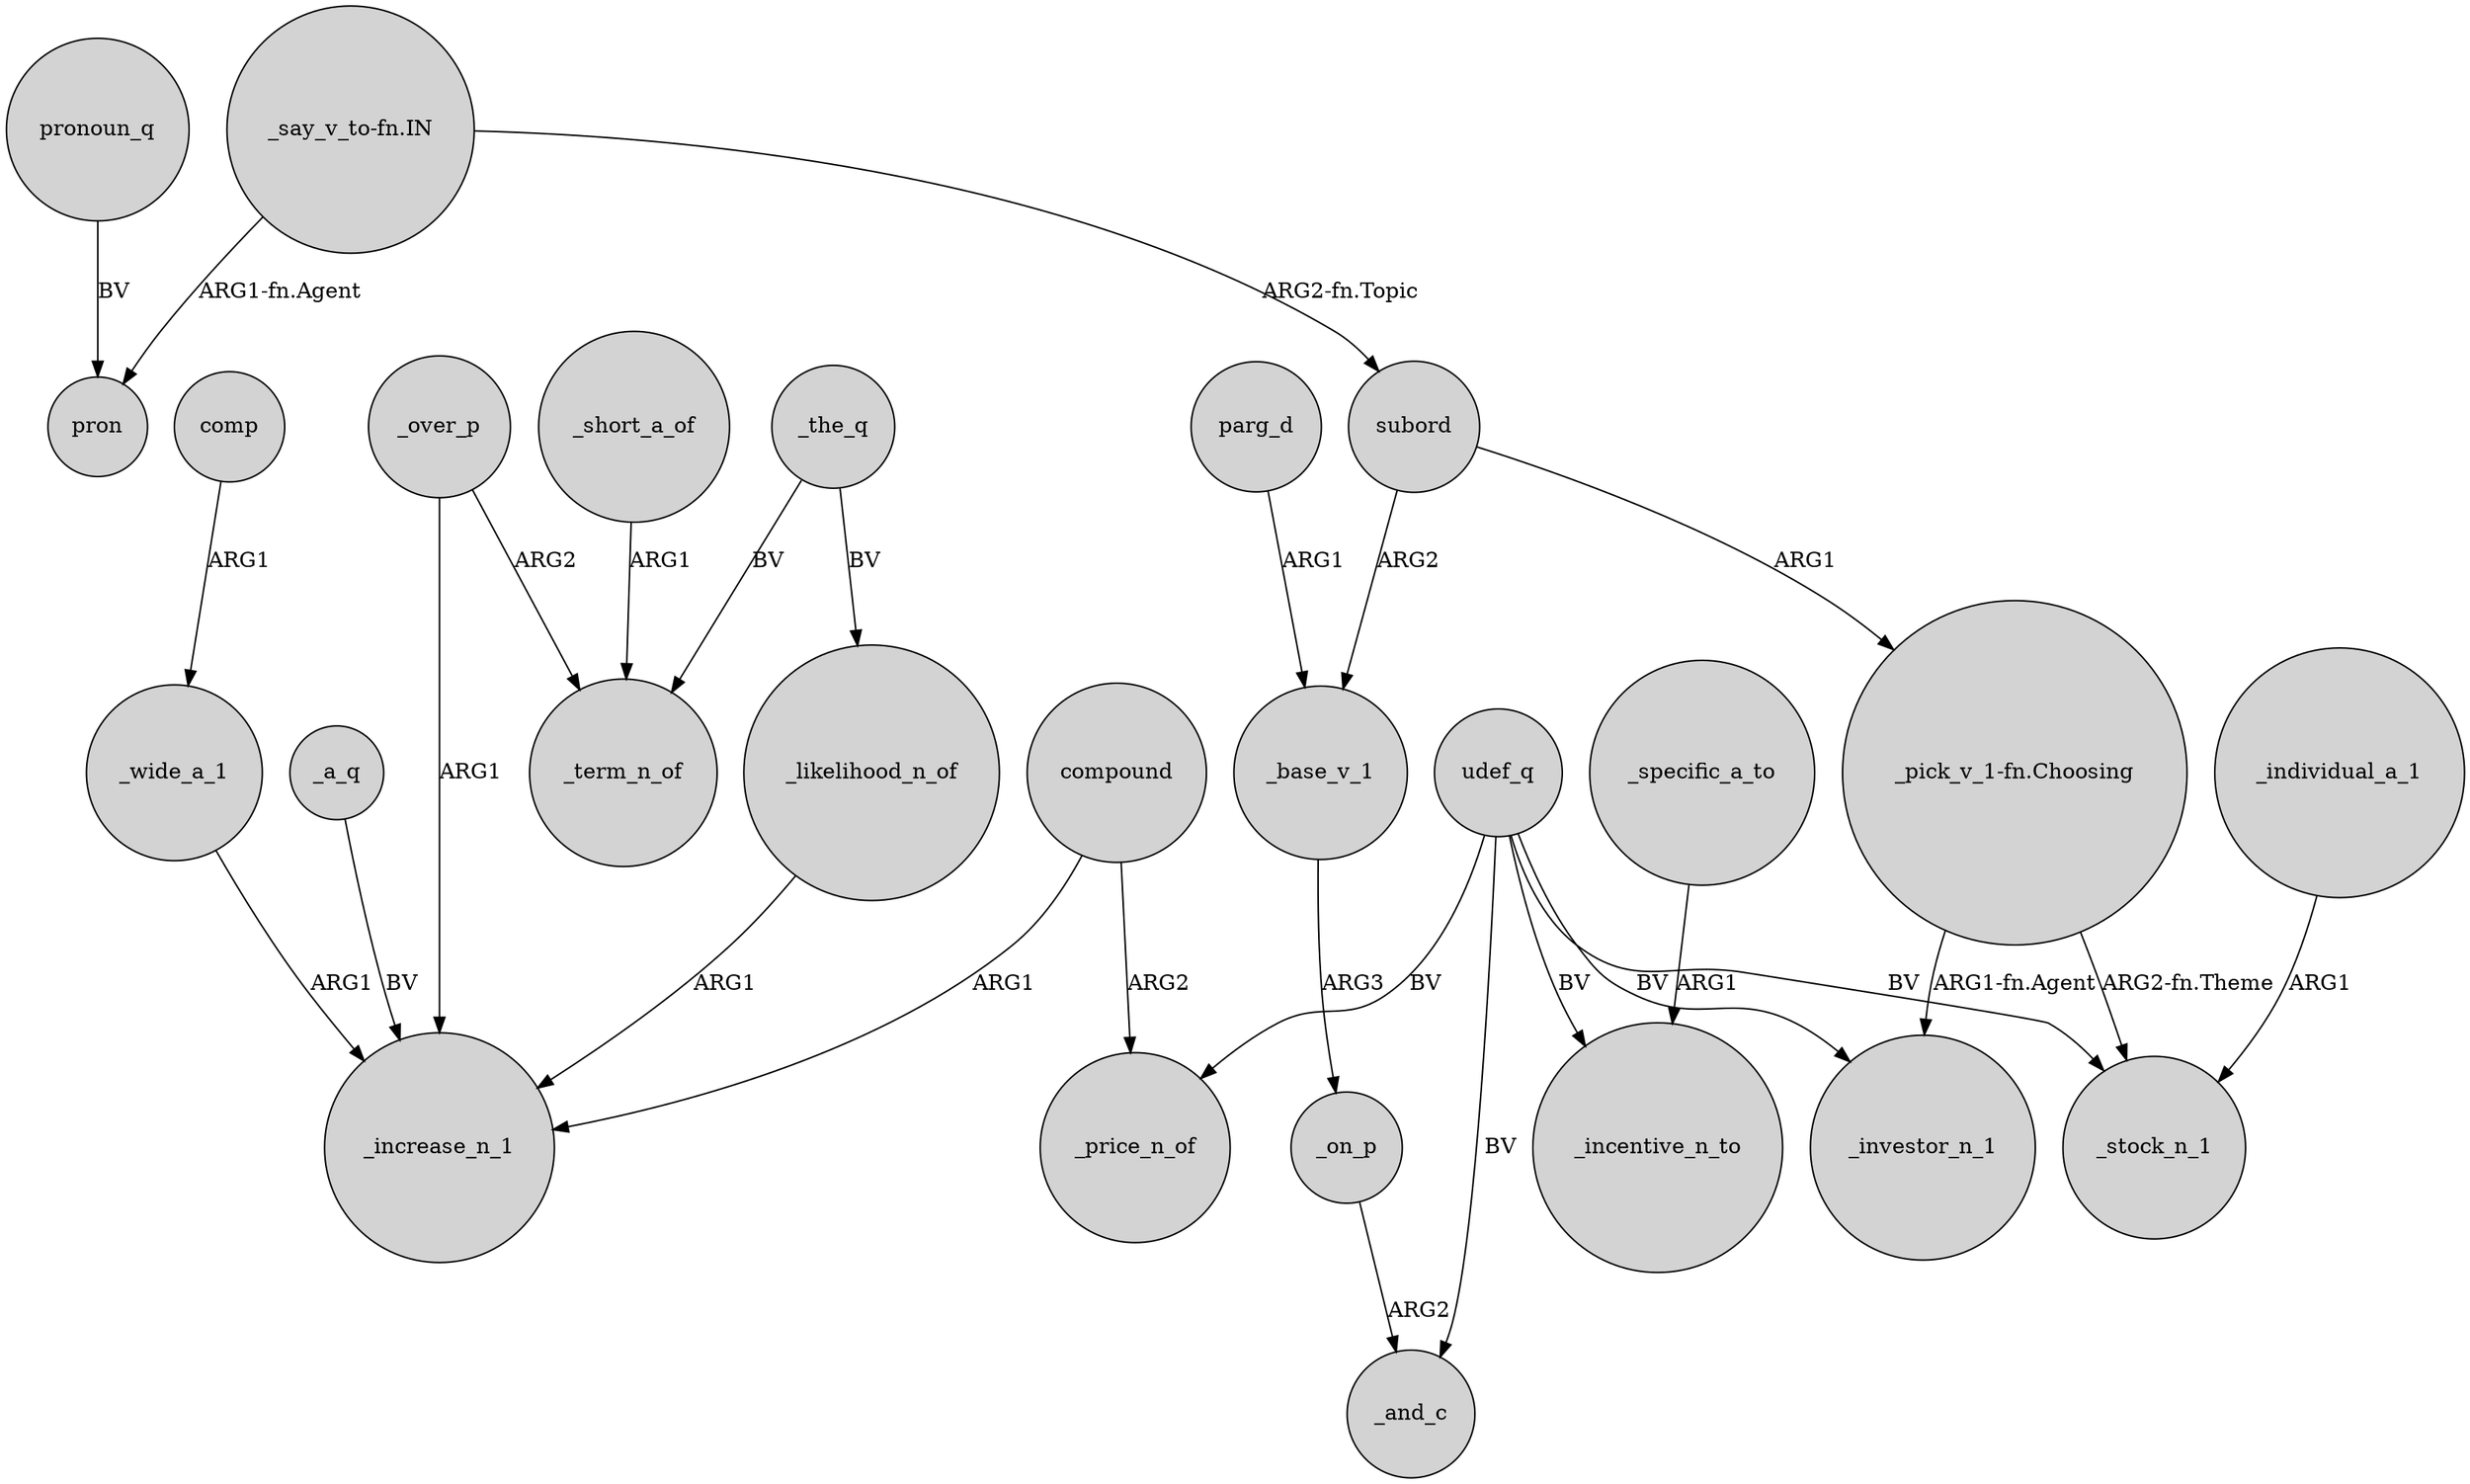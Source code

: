 digraph {
	node [shape=circle style=filled]
	subord -> _base_v_1 [label=ARG2]
	_the_q -> _likelihood_n_of [label=BV]
	compound -> _price_n_of [label=ARG2]
	_a_q -> _increase_n_1 [label=BV]
	_base_v_1 -> _on_p [label=ARG3]
	_likelihood_n_of -> _increase_n_1 [label=ARG1]
	udef_q -> _price_n_of [label=BV]
	udef_q -> _investor_n_1 [label=BV]
	udef_q -> _incentive_n_to [label=BV]
	_individual_a_1 -> _stock_n_1 [label=ARG1]
	_short_a_of -> _term_n_of [label=ARG1]
	_over_p -> _term_n_of [label=ARG2]
	subord -> "_pick_v_1-fn.Choosing" [label=ARG1]
	_specific_a_to -> _incentive_n_to [label=ARG1]
	"_pick_v_1-fn.Choosing" -> _investor_n_1 [label="ARG1-fn.Agent"]
	_the_q -> _term_n_of [label=BV]
	pronoun_q -> pron [label=BV]
	_wide_a_1 -> _increase_n_1 [label=ARG1]
	udef_q -> _stock_n_1 [label=BV]
	_over_p -> _increase_n_1 [label=ARG1]
	"_pick_v_1-fn.Choosing" -> _stock_n_1 [label="ARG2-fn.Theme"]
	"_say_v_to-fn.IN" -> subord [label="ARG2-fn.Topic"]
	"_say_v_to-fn.IN" -> pron [label="ARG1-fn.Agent"]
	comp -> _wide_a_1 [label=ARG1]
	_on_p -> _and_c [label=ARG2]
	parg_d -> _base_v_1 [label=ARG1]
	compound -> _increase_n_1 [label=ARG1]
	udef_q -> _and_c [label=BV]
}
